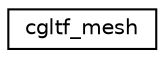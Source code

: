 digraph "Graphical Class Hierarchy"
{
 // LATEX_PDF_SIZE
  edge [fontname="Helvetica",fontsize="10",labelfontname="Helvetica",labelfontsize="10"];
  node [fontname="Helvetica",fontsize="10",shape=record];
  rankdir="LR";
  Node0 [label="cgltf_mesh",height=0.2,width=0.4,color="black", fillcolor="white", style="filled",URL="$structcgltf__mesh.html",tooltip=" "];
}

